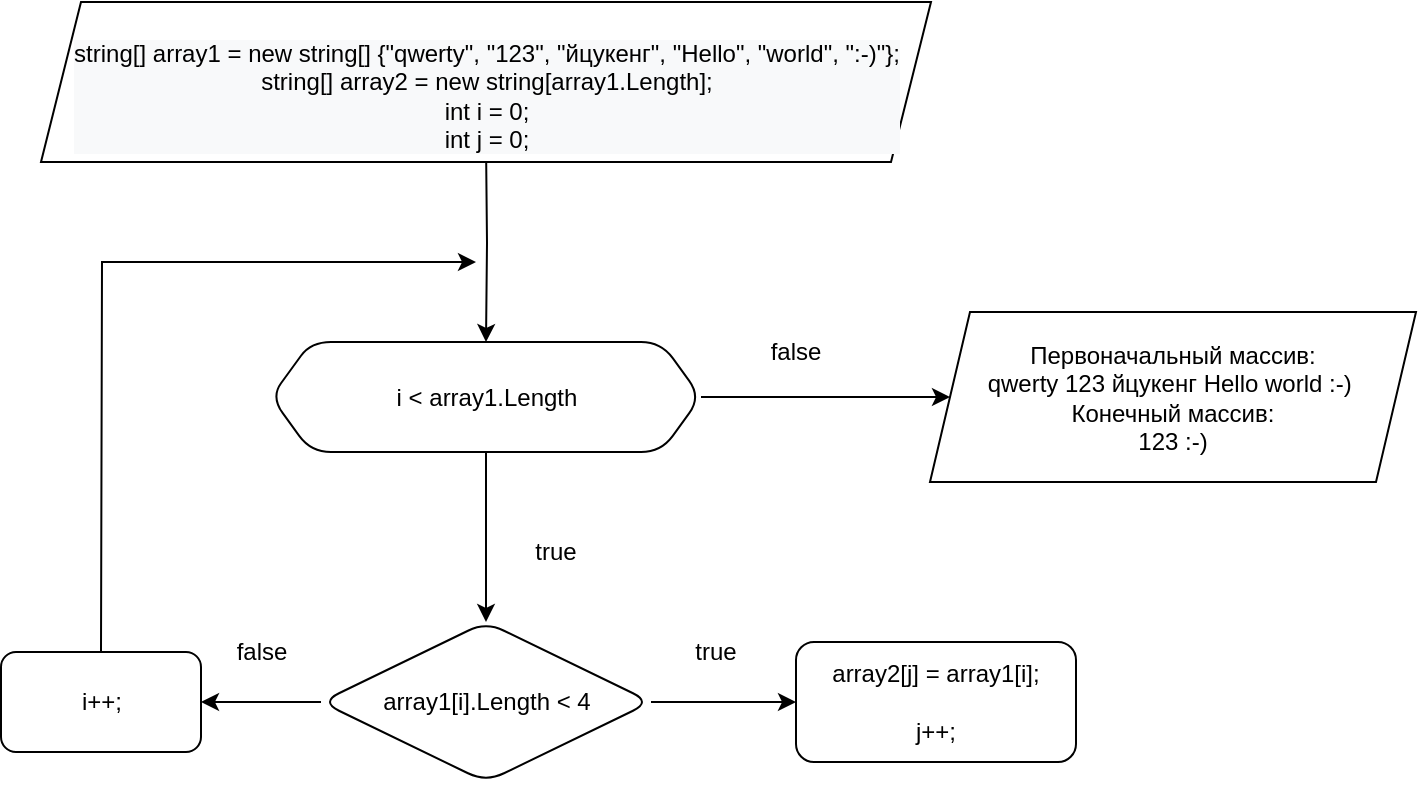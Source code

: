 <mxfile version="20.3.0" type="device"><diagram id="C5RBs43oDa-KdzZeNtuy" name="Page-1"><mxGraphModel dx="971" dy="515" grid="1" gridSize="10" guides="1" tooltips="1" connect="1" arrows="1" fold="1" page="1" pageScale="1" pageWidth="827" pageHeight="1169" math="0" shadow="0"><root><mxCell id="WIyWlLk6GJQsqaUBKTNV-0"/><mxCell id="WIyWlLk6GJQsqaUBKTNV-1" parent="WIyWlLk6GJQsqaUBKTNV-0"/><mxCell id="P4gceujPxcxyb3X5rewf-2" value="" style="edgeStyle=orthogonalEdgeStyle;rounded=0;orthogonalLoop=1;jettySize=auto;html=1;" edge="1" parent="WIyWlLk6GJQsqaUBKTNV-1" target="P4gceujPxcxyb3X5rewf-1"><mxGeometry relative="1" as="geometry"><mxPoint x="405" y="100" as="sourcePoint"/></mxGeometry></mxCell><mxCell id="P4gceujPxcxyb3X5rewf-5" value="" style="edgeStyle=orthogonalEdgeStyle;rounded=0;orthogonalLoop=1;jettySize=auto;html=1;" edge="1" parent="WIyWlLk6GJQsqaUBKTNV-1" source="P4gceujPxcxyb3X5rewf-1" target="P4gceujPxcxyb3X5rewf-4"><mxGeometry relative="1" as="geometry"/></mxCell><mxCell id="P4gceujPxcxyb3X5rewf-21" style="edgeStyle=orthogonalEdgeStyle;rounded=0;orthogonalLoop=1;jettySize=auto;html=1;" edge="1" parent="WIyWlLk6GJQsqaUBKTNV-1" source="P4gceujPxcxyb3X5rewf-1" target="P4gceujPxcxyb3X5rewf-19"><mxGeometry relative="1" as="geometry"/></mxCell><mxCell id="P4gceujPxcxyb3X5rewf-1" value="&lt;span style=&quot;font-size: 12px;&quot;&gt;i &amp;lt; array1.Length&lt;/span&gt;" style="shape=hexagon;perimeter=hexagonPerimeter2;whiteSpace=wrap;html=1;fixedSize=1;rounded=1;" vertex="1" parent="WIyWlLk6GJQsqaUBKTNV-1"><mxGeometry x="297.5" y="200" width="215" height="55" as="geometry"/></mxCell><mxCell id="P4gceujPxcxyb3X5rewf-7" value="" style="edgeStyle=orthogonalEdgeStyle;rounded=0;orthogonalLoop=1;jettySize=auto;html=1;" edge="1" parent="WIyWlLk6GJQsqaUBKTNV-1" source="P4gceujPxcxyb3X5rewf-4" target="P4gceujPxcxyb3X5rewf-6"><mxGeometry relative="1" as="geometry"/></mxCell><mxCell id="P4gceujPxcxyb3X5rewf-9" value="" style="edgeStyle=orthogonalEdgeStyle;rounded=0;orthogonalLoop=1;jettySize=auto;html=1;" edge="1" parent="WIyWlLk6GJQsqaUBKTNV-1" source="P4gceujPxcxyb3X5rewf-4" target="P4gceujPxcxyb3X5rewf-8"><mxGeometry relative="1" as="geometry"/></mxCell><mxCell id="P4gceujPxcxyb3X5rewf-4" value="&lt;span style=&quot;font-size: 12px;&quot;&gt;array1[i].Length &amp;lt; 4&lt;/span&gt;" style="rhombus;whiteSpace=wrap;html=1;rounded=1;" vertex="1" parent="WIyWlLk6GJQsqaUBKTNV-1"><mxGeometry x="322.5" y="340" width="165" height="80" as="geometry"/></mxCell><mxCell id="P4gceujPxcxyb3X5rewf-6" value="&lt;div&gt;&lt;span style=&quot;font-size: 12px;&quot;&gt;array2[j] = array1[i];&lt;/span&gt;&lt;/div&gt;&lt;div&gt;&lt;span style=&quot;font-size: 12px;&quot;&gt;&lt;br&gt;&lt;/span&gt;&lt;/div&gt;&lt;div&gt;&lt;span style=&quot;font-size: 12px;&quot;&gt;j++;&lt;/span&gt;&lt;/div&gt;" style="whiteSpace=wrap;html=1;rounded=1;" vertex="1" parent="WIyWlLk6GJQsqaUBKTNV-1"><mxGeometry x="560" y="350" width="140" height="60" as="geometry"/></mxCell><mxCell id="P4gceujPxcxyb3X5rewf-8" value="&lt;span style=&quot;font-size: 12px;&quot;&gt;i++;&lt;/span&gt;" style="whiteSpace=wrap;html=1;rounded=1;" vertex="1" parent="WIyWlLk6GJQsqaUBKTNV-1"><mxGeometry x="162.5" y="355" width="100" height="50" as="geometry"/></mxCell><mxCell id="P4gceujPxcxyb3X5rewf-10" value="" style="endArrow=classic;html=1;rounded=0;exitX=0.5;exitY=0;exitDx=0;exitDy=0;" edge="1" parent="WIyWlLk6GJQsqaUBKTNV-1" source="P4gceujPxcxyb3X5rewf-8"><mxGeometry width="50" height="50" relative="1" as="geometry"><mxPoint x="220" y="240" as="sourcePoint"/><mxPoint x="400" y="160" as="targetPoint"/><Array as="points"><mxPoint x="213" y="160"/></Array></mxGeometry></mxCell><mxCell id="P4gceujPxcxyb3X5rewf-11" value="true" style="text;html=1;strokeColor=none;fillColor=none;align=center;verticalAlign=middle;whiteSpace=wrap;rounded=0;" vertex="1" parent="WIyWlLk6GJQsqaUBKTNV-1"><mxGeometry x="489.5" y="340" width="60" height="30" as="geometry"/></mxCell><mxCell id="P4gceujPxcxyb3X5rewf-12" value="false" style="text;html=1;strokeColor=none;fillColor=none;align=center;verticalAlign=middle;whiteSpace=wrap;rounded=0;" vertex="1" parent="WIyWlLk6GJQsqaUBKTNV-1"><mxGeometry x="262.5" y="340" width="60" height="30" as="geometry"/></mxCell><mxCell id="P4gceujPxcxyb3X5rewf-15" value="true" style="text;html=1;strokeColor=none;fillColor=none;align=center;verticalAlign=middle;whiteSpace=wrap;rounded=0;" vertex="1" parent="WIyWlLk6GJQsqaUBKTNV-1"><mxGeometry x="410" y="290" width="60" height="30" as="geometry"/></mxCell><mxCell id="P4gceujPxcxyb3X5rewf-18" value="&lt;br&gt;&lt;div style=&quot;color: rgb(0, 0, 0); font-family: Helvetica; font-size: 12px; font-style: normal; font-variant-ligatures: normal; font-variant-caps: normal; font-weight: 400; letter-spacing: normal; orphans: 2; text-align: center; text-indent: 0px; text-transform: none; widows: 2; word-spacing: 0px; -webkit-text-stroke-width: 0px; background-color: rgb(248, 249, 250); text-decoration-thickness: initial; text-decoration-style: initial; text-decoration-color: initial;&quot;&gt;&lt;div&gt;string[] array1 = new string[] {&quot;qwerty&quot;, &quot;123&quot;, &quot;йцукенг&quot;, &quot;Hello&quot;, &quot;world&quot;, &quot;:-)&quot;};&lt;/div&gt;&lt;div&gt;string[] array2 = new string[array1.Length];&lt;br&gt;&lt;/div&gt;&lt;div&gt;int i = 0;&lt;/div&gt;&lt;div&gt;int j = 0;&lt;/div&gt;&lt;/div&gt;" style="shape=parallelogram;perimeter=parallelogramPerimeter;whiteSpace=wrap;html=1;fixedSize=1;" vertex="1" parent="WIyWlLk6GJQsqaUBKTNV-1"><mxGeometry x="182.5" y="30" width="445" height="80" as="geometry"/></mxCell><mxCell id="P4gceujPxcxyb3X5rewf-19" value="Первоначальный массив:&#10;qwerty 123 йцукенг Hello world :-) &#10;Конечный массив:&#10;123 :-)" style="shape=parallelogram;perimeter=parallelogramPerimeter;whiteSpace=wrap;html=1;fixedSize=1;" vertex="1" parent="WIyWlLk6GJQsqaUBKTNV-1"><mxGeometry x="627" y="185" width="243" height="85" as="geometry"/></mxCell><mxCell id="P4gceujPxcxyb3X5rewf-20" value="false" style="text;html=1;strokeColor=none;fillColor=none;align=center;verticalAlign=middle;whiteSpace=wrap;rounded=0;" vertex="1" parent="WIyWlLk6GJQsqaUBKTNV-1"><mxGeometry x="530" y="190" width="60" height="30" as="geometry"/></mxCell></root></mxGraphModel></diagram></mxfile>